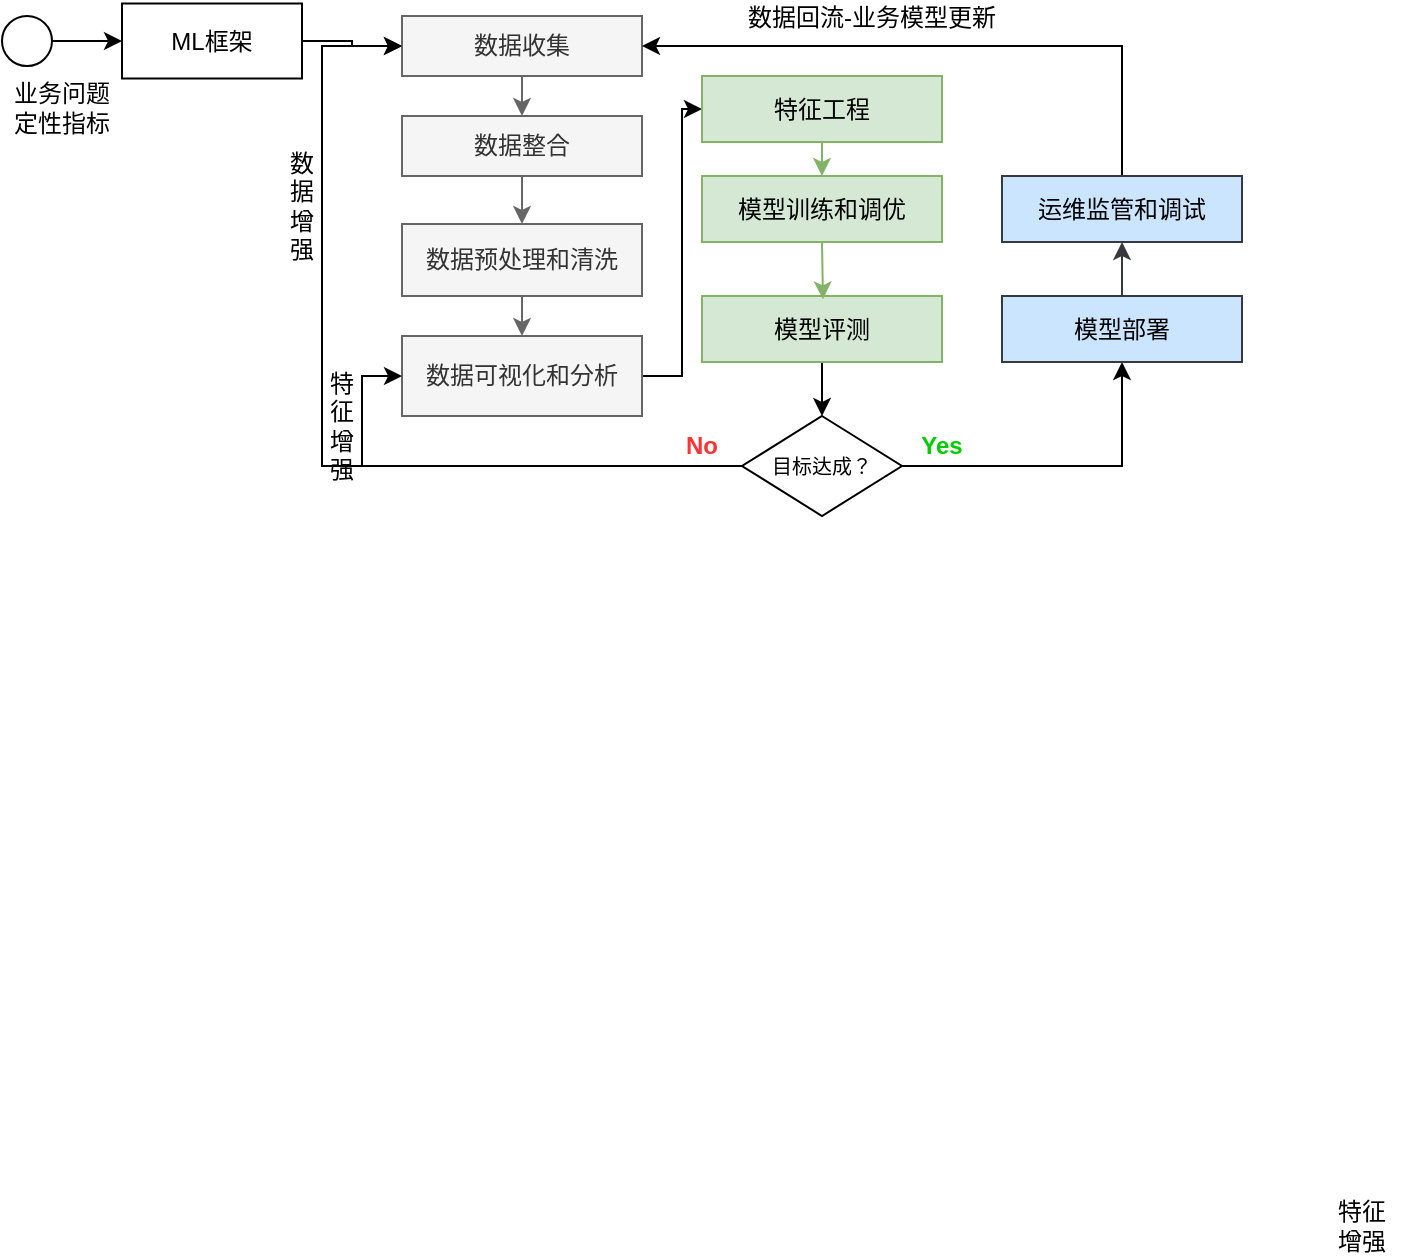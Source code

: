 <mxfile version="24.0.2" type="github">
  <diagram name="第 1 页" id="LVWh7hBbTt7yXT6KXmA5">
    <mxGraphModel dx="875" dy="532" grid="1" gridSize="10" guides="1" tooltips="1" connect="1" arrows="1" fold="1" page="1" pageScale="1" pageWidth="1169" pageHeight="827" math="0" shadow="0">
      <root>
        <mxCell id="0" />
        <mxCell id="1" parent="0" />
        <mxCell id="4cwnVEVhvoFVtYDiHsyD-7" style="edgeStyle=orthogonalEdgeStyle;rounded=0;orthogonalLoop=1;jettySize=auto;html=1;" edge="1" parent="1" source="4cwnVEVhvoFVtYDiHsyD-1" target="4cwnVEVhvoFVtYDiHsyD-2">
          <mxGeometry relative="1" as="geometry" />
        </mxCell>
        <mxCell id="4cwnVEVhvoFVtYDiHsyD-1" value="" style="ellipse;whiteSpace=wrap;html=1;aspect=fixed;" vertex="1" parent="1">
          <mxGeometry x="160" y="270" width="25" height="25" as="geometry" />
        </mxCell>
        <mxCell id="4cwnVEVhvoFVtYDiHsyD-8" style="edgeStyle=orthogonalEdgeStyle;rounded=0;orthogonalLoop=1;jettySize=auto;html=1;exitX=1;exitY=0.5;exitDx=0;exitDy=0;entryX=0;entryY=0.5;entryDx=0;entryDy=0;" edge="1" parent="1" source="4cwnVEVhvoFVtYDiHsyD-2" target="4cwnVEVhvoFVtYDiHsyD-3">
          <mxGeometry relative="1" as="geometry" />
        </mxCell>
        <mxCell id="4cwnVEVhvoFVtYDiHsyD-2" value="ML框架" style="rounded=0;whiteSpace=wrap;html=1;" vertex="1" parent="1">
          <mxGeometry x="220" y="263.75" width="90" height="37.5" as="geometry" />
        </mxCell>
        <mxCell id="4cwnVEVhvoFVtYDiHsyD-9" style="edgeStyle=orthogonalEdgeStyle;rounded=0;orthogonalLoop=1;jettySize=auto;html=1;exitX=0.5;exitY=1;exitDx=0;exitDy=0;entryX=0.5;entryY=0;entryDx=0;entryDy=0;fillColor=#f5f5f5;strokeColor=#666666;" edge="1" parent="1" source="4cwnVEVhvoFVtYDiHsyD-3" target="4cwnVEVhvoFVtYDiHsyD-4">
          <mxGeometry relative="1" as="geometry" />
        </mxCell>
        <mxCell id="4cwnVEVhvoFVtYDiHsyD-3" value="数据收集" style="rounded=0;whiteSpace=wrap;html=1;fillColor=#f5f5f5;fontColor=#333333;strokeColor=#666666;" vertex="1" parent="1">
          <mxGeometry x="360" y="270" width="120" height="30" as="geometry" />
        </mxCell>
        <mxCell id="4cwnVEVhvoFVtYDiHsyD-10" style="edgeStyle=orthogonalEdgeStyle;rounded=0;orthogonalLoop=1;jettySize=auto;html=1;exitX=0.5;exitY=1;exitDx=0;exitDy=0;entryX=0.5;entryY=0;entryDx=0;entryDy=0;fillColor=#f5f5f5;strokeColor=#666666;" edge="1" parent="1" source="4cwnVEVhvoFVtYDiHsyD-4">
          <mxGeometry relative="1" as="geometry">
            <mxPoint x="420" y="374" as="targetPoint" />
          </mxGeometry>
        </mxCell>
        <mxCell id="4cwnVEVhvoFVtYDiHsyD-4" value="数据整合" style="rounded=0;whiteSpace=wrap;html=1;fillColor=#f5f5f5;fontColor=#333333;strokeColor=#666666;" vertex="1" parent="1">
          <mxGeometry x="360" y="320" width="120" height="30" as="geometry" />
        </mxCell>
        <mxCell id="4cwnVEVhvoFVtYDiHsyD-12" style="edgeStyle=orthogonalEdgeStyle;rounded=0;orthogonalLoop=1;jettySize=auto;html=1;exitX=0.5;exitY=1;exitDx=0;exitDy=0;entryX=0.5;entryY=0;entryDx=0;entryDy=0;fillColor=#f5f5f5;strokeColor=#666666;" edge="1" parent="1" target="4cwnVEVhvoFVtYDiHsyD-11">
          <mxGeometry relative="1" as="geometry">
            <mxPoint x="420" y="410" as="sourcePoint" />
          </mxGeometry>
        </mxCell>
        <mxCell id="4cwnVEVhvoFVtYDiHsyD-34" style="edgeStyle=orthogonalEdgeStyle;rounded=0;orthogonalLoop=1;jettySize=auto;html=1;exitX=1;exitY=0.5;exitDx=0;exitDy=0;entryX=0;entryY=0.5;entryDx=0;entryDy=0;" edge="1" parent="1" source="4cwnVEVhvoFVtYDiHsyD-11" target="4cwnVEVhvoFVtYDiHsyD-21">
          <mxGeometry relative="1" as="geometry">
            <Array as="points">
              <mxPoint x="500" y="450" />
              <mxPoint x="500" y="316" />
            </Array>
          </mxGeometry>
        </mxCell>
        <mxCell id="4cwnVEVhvoFVtYDiHsyD-11" value="数据可视化和分析" style="rounded=0;whiteSpace=wrap;html=1;fillColor=#f5f5f5;fontColor=#333333;strokeColor=#666666;" vertex="1" parent="1">
          <mxGeometry x="360" y="430" width="120" height="40" as="geometry" />
        </mxCell>
        <mxCell id="4cwnVEVhvoFVtYDiHsyD-15" style="edgeStyle=orthogonalEdgeStyle;rounded=0;orthogonalLoop=1;jettySize=auto;html=1;entryX=0;entryY=0.5;entryDx=0;entryDy=0;" edge="1" parent="1" source="4cwnVEVhvoFVtYDiHsyD-13" target="4cwnVEVhvoFVtYDiHsyD-3">
          <mxGeometry relative="1" as="geometry">
            <Array as="points">
              <mxPoint x="320" y="495" />
              <mxPoint x="320" y="285" />
            </Array>
          </mxGeometry>
        </mxCell>
        <mxCell id="4cwnVEVhvoFVtYDiHsyD-16" style="edgeStyle=orthogonalEdgeStyle;rounded=0;orthogonalLoop=1;jettySize=auto;html=1;exitX=0;exitY=0.5;exitDx=0;exitDy=0;entryX=0;entryY=0.5;entryDx=0;entryDy=0;" edge="1" parent="1" source="4cwnVEVhvoFVtYDiHsyD-13" target="4cwnVEVhvoFVtYDiHsyD-11">
          <mxGeometry relative="1" as="geometry" />
        </mxCell>
        <mxCell id="4cwnVEVhvoFVtYDiHsyD-30" style="edgeStyle=orthogonalEdgeStyle;rounded=0;orthogonalLoop=1;jettySize=auto;html=1;exitX=1;exitY=0.5;exitDx=0;exitDy=0;entryX=0.5;entryY=1;entryDx=0;entryDy=0;" edge="1" parent="1" source="4cwnVEVhvoFVtYDiHsyD-13" target="4cwnVEVhvoFVtYDiHsyD-28">
          <mxGeometry relative="1" as="geometry" />
        </mxCell>
        <mxCell id="4cwnVEVhvoFVtYDiHsyD-13" value="&lt;font style=&quot;font-size: 10px;&quot;&gt;目标达成？&lt;/font&gt;" style="rhombus;whiteSpace=wrap;html=1;" vertex="1" parent="1">
          <mxGeometry x="530" y="470" width="80" height="50" as="geometry" />
        </mxCell>
        <mxCell id="4cwnVEVhvoFVtYDiHsyD-14" value="业务问题定性指标" style="text;html=1;align=center;verticalAlign=middle;whiteSpace=wrap;rounded=0;" vertex="1" parent="1">
          <mxGeometry x="160" y="301.25" width="60" height="30" as="geometry" />
        </mxCell>
        <mxCell id="4cwnVEVhvoFVtYDiHsyD-17" value="数据&lt;div&gt;增强&lt;/div&gt;" style="text;html=1;align=center;verticalAlign=middle;whiteSpace=wrap;rounded=0;" vertex="1" parent="1">
          <mxGeometry x="300" y="350" width="20" height="30" as="geometry" />
        </mxCell>
        <mxCell id="4cwnVEVhvoFVtYDiHsyD-18" value="特征&lt;div&gt;增强&lt;/div&gt;" style="text;html=1;align=center;verticalAlign=middle;whiteSpace=wrap;rounded=0;" vertex="1" parent="1">
          <mxGeometry x="820" y="860" width="40" height="30" as="geometry" />
        </mxCell>
        <mxCell id="4cwnVEVhvoFVtYDiHsyD-19" value="数据预处理和清洗" style="rounded=0;whiteSpace=wrap;html=1;fillColor=#f5f5f5;fontColor=#333333;strokeColor=#666666;" vertex="1" parent="1">
          <mxGeometry x="360" y="374" width="120" height="36" as="geometry" />
        </mxCell>
        <mxCell id="4cwnVEVhvoFVtYDiHsyD-27" style="edgeStyle=orthogonalEdgeStyle;rounded=0;orthogonalLoop=1;jettySize=auto;html=1;exitX=0.5;exitY=1;exitDx=0;exitDy=0;entryX=0.5;entryY=0;entryDx=0;entryDy=0;fillColor=#d5e8d4;strokeColor=#82b366;" edge="1" parent="1" source="4cwnVEVhvoFVtYDiHsyD-21" target="4cwnVEVhvoFVtYDiHsyD-24">
          <mxGeometry relative="1" as="geometry" />
        </mxCell>
        <mxCell id="4cwnVEVhvoFVtYDiHsyD-21" value="特征工程" style="rounded=0;whiteSpace=wrap;html=1;fillColor=#d5e8d4;strokeColor=#82b366;" vertex="1" parent="1">
          <mxGeometry x="510" y="300" width="120" height="33" as="geometry" />
        </mxCell>
        <mxCell id="4cwnVEVhvoFVtYDiHsyD-25" style="edgeStyle=orthogonalEdgeStyle;rounded=0;orthogonalLoop=1;jettySize=auto;html=1;exitX=0.5;exitY=1;exitDx=0;exitDy=0;entryX=0.5;entryY=0;entryDx=0;entryDy=0;" edge="1" parent="1" source="4cwnVEVhvoFVtYDiHsyD-23" target="4cwnVEVhvoFVtYDiHsyD-13">
          <mxGeometry relative="1" as="geometry" />
        </mxCell>
        <mxCell id="4cwnVEVhvoFVtYDiHsyD-23" value="模型评测" style="rounded=0;whiteSpace=wrap;html=1;fillColor=#d5e8d4;strokeColor=#82b366;" vertex="1" parent="1">
          <mxGeometry x="510" y="410" width="120" height="33" as="geometry" />
        </mxCell>
        <mxCell id="4cwnVEVhvoFVtYDiHsyD-24" value="模型训练和调优" style="rounded=0;whiteSpace=wrap;html=1;fillColor=#d5e8d4;strokeColor=#82b366;" vertex="1" parent="1">
          <mxGeometry x="510" y="350" width="120" height="33" as="geometry" />
        </mxCell>
        <mxCell id="4cwnVEVhvoFVtYDiHsyD-26" style="edgeStyle=orthogonalEdgeStyle;rounded=0;orthogonalLoop=1;jettySize=auto;html=1;exitX=0.5;exitY=1;exitDx=0;exitDy=0;entryX=0.504;entryY=0.051;entryDx=0;entryDy=0;entryPerimeter=0;fillColor=#d5e8d4;strokeColor=#82b366;" edge="1" parent="1" source="4cwnVEVhvoFVtYDiHsyD-24" target="4cwnVEVhvoFVtYDiHsyD-23">
          <mxGeometry relative="1" as="geometry" />
        </mxCell>
        <mxCell id="4cwnVEVhvoFVtYDiHsyD-32" style="edgeStyle=orthogonalEdgeStyle;rounded=0;orthogonalLoop=1;jettySize=auto;html=1;exitX=0.5;exitY=0;exitDx=0;exitDy=0;entryX=0.5;entryY=1;entryDx=0;entryDy=0;fillColor=#cce5ff;strokeColor=#36393d;" edge="1" parent="1" source="4cwnVEVhvoFVtYDiHsyD-28" target="4cwnVEVhvoFVtYDiHsyD-31">
          <mxGeometry relative="1" as="geometry" />
        </mxCell>
        <mxCell id="4cwnVEVhvoFVtYDiHsyD-28" value="模型部署" style="rounded=0;whiteSpace=wrap;html=1;fillColor=#cce5ff;strokeColor=#36393d;" vertex="1" parent="1">
          <mxGeometry x="660" y="410" width="120" height="33" as="geometry" />
        </mxCell>
        <mxCell id="4cwnVEVhvoFVtYDiHsyD-33" style="edgeStyle=orthogonalEdgeStyle;rounded=0;orthogonalLoop=1;jettySize=auto;html=1;exitX=0.5;exitY=0;exitDx=0;exitDy=0;entryX=1;entryY=0.5;entryDx=0;entryDy=0;" edge="1" parent="1" source="4cwnVEVhvoFVtYDiHsyD-31" target="4cwnVEVhvoFVtYDiHsyD-3">
          <mxGeometry relative="1" as="geometry" />
        </mxCell>
        <mxCell id="4cwnVEVhvoFVtYDiHsyD-31" value="运维监管和调试" style="rounded=0;whiteSpace=wrap;html=1;fillColor=#cce5ff;strokeColor=#36393d;" vertex="1" parent="1">
          <mxGeometry x="660" y="350" width="120" height="33" as="geometry" />
        </mxCell>
        <mxCell id="4cwnVEVhvoFVtYDiHsyD-35" value="数据回流-业务模型更新" style="text;html=1;align=center;verticalAlign=middle;whiteSpace=wrap;rounded=0;" vertex="1" parent="1">
          <mxGeometry x="530" y="262.5" width="130" height="17.5" as="geometry" />
        </mxCell>
        <mxCell id="4cwnVEVhvoFVtYDiHsyD-36" value="&lt;b&gt;&lt;font color=&quot;#ff3333&quot;&gt;No&lt;/font&gt;&lt;/b&gt;" style="text;html=1;align=center;verticalAlign=middle;whiteSpace=wrap;rounded=0;" vertex="1" parent="1">
          <mxGeometry x="480" y="470" width="60" height="30" as="geometry" />
        </mxCell>
        <mxCell id="4cwnVEVhvoFVtYDiHsyD-37" value="&lt;b&gt;&lt;font color=&quot;#00cc00&quot;&gt;Yes&lt;/font&gt;&lt;/b&gt;" style="text;html=1;align=center;verticalAlign=middle;whiteSpace=wrap;rounded=0;" vertex="1" parent="1">
          <mxGeometry x="600" y="470" width="60" height="30" as="geometry" />
        </mxCell>
        <mxCell id="4cwnVEVhvoFVtYDiHsyD-39" value="特征增强" style="text;html=1;align=center;verticalAlign=middle;whiteSpace=wrap;rounded=0;" vertex="1" parent="1">
          <mxGeometry x="320" y="460" width="20" height="30" as="geometry" />
        </mxCell>
      </root>
    </mxGraphModel>
  </diagram>
</mxfile>
